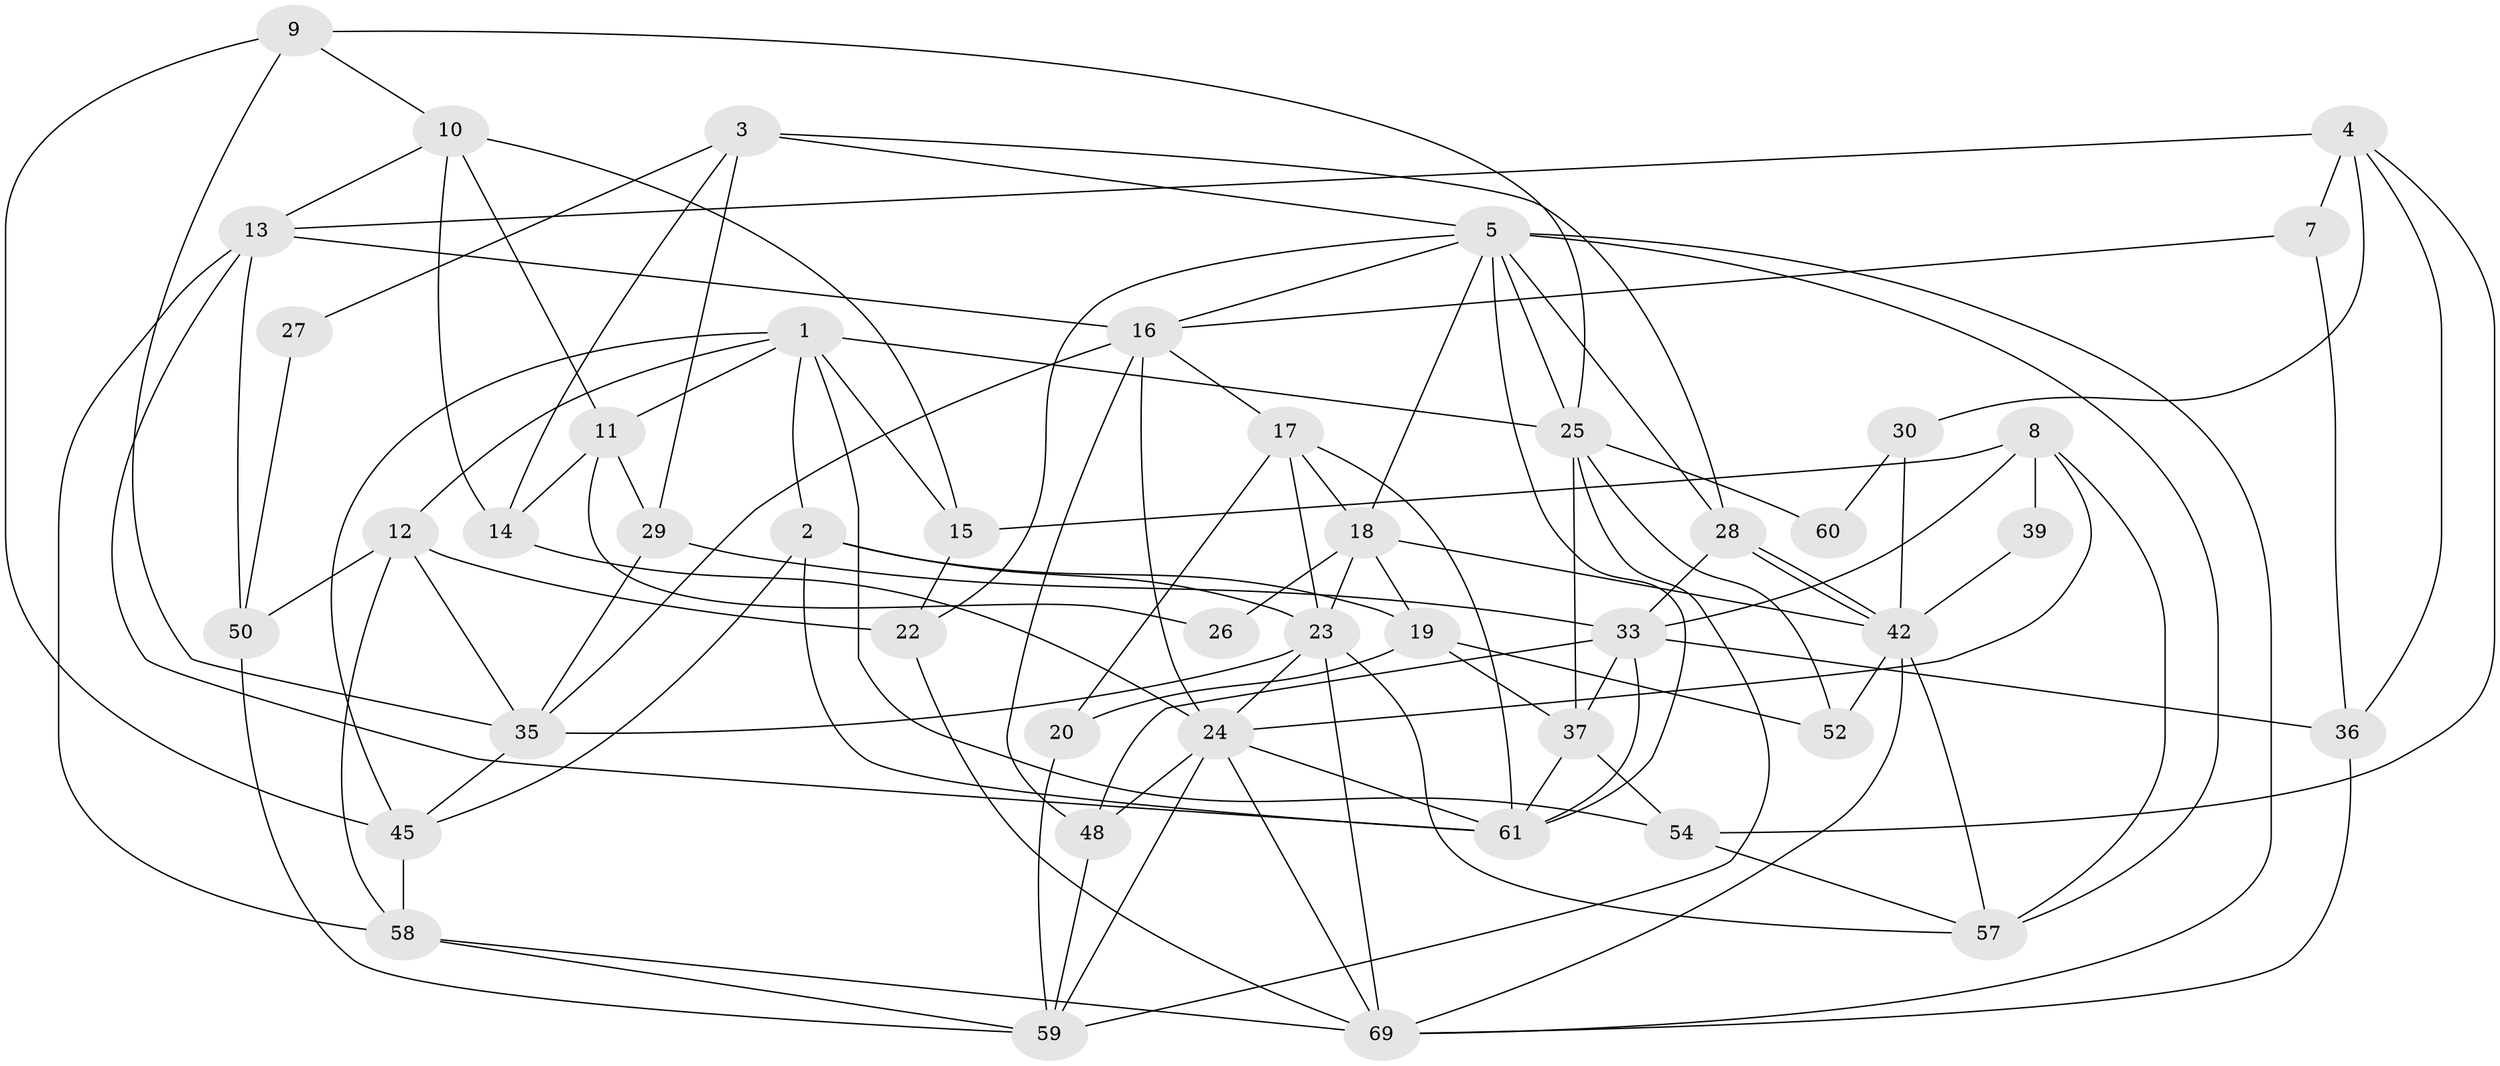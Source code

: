 // original degree distribution, {6: 0.12162162162162163, 4: 0.33783783783783783, 5: 0.17567567567567569, 3: 0.24324324324324326, 2: 0.10810810810810811, 7: 0.013513513513513514}
// Generated by graph-tools (version 1.1) at 2025/11/02/27/25 16:11:21]
// undirected, 45 vertices, 112 edges
graph export_dot {
graph [start="1"]
  node [color=gray90,style=filled];
  1 [super="+6"];
  2 [super="+49"];
  3 [super="+21"];
  4 [super="+32"];
  5 [super="+62"];
  7 [super="+38"];
  8 [super="+72"];
  9;
  10 [super="+31"];
  11 [super="+67"];
  12;
  13 [super="+40"];
  14;
  15 [super="+53"];
  16 [super="+44"];
  17 [super="+41"];
  18 [super="+55"];
  19 [super="+46"];
  20;
  22 [super="+51"];
  23 [super="+65"];
  24 [super="+56"];
  25 [super="+43"];
  26;
  27;
  28;
  29;
  30;
  33 [super="+34"];
  35 [super="+68"];
  36;
  37 [super="+47"];
  39;
  42 [super="+64"];
  45 [super="+71"];
  48;
  50;
  52;
  54;
  57 [super="+73"];
  58 [super="+63"];
  59 [super="+66"];
  60;
  61 [super="+74"];
  69 [super="+70"];
  1 -- 11;
  1 -- 15;
  1 -- 25 [weight=2];
  1 -- 54;
  1 -- 45;
  1 -- 2;
  1 -- 12;
  2 -- 45;
  2 -- 19;
  2 -- 61;
  2 -- 23;
  3 -- 29;
  3 -- 14;
  3 -- 27;
  3 -- 28;
  3 -- 5;
  4 -- 54;
  4 -- 7 [weight=2];
  4 -- 36;
  4 -- 13;
  4 -- 30;
  5 -- 57;
  5 -- 25;
  5 -- 69;
  5 -- 16;
  5 -- 18;
  5 -- 22;
  5 -- 28;
  5 -- 61;
  7 -- 36;
  7 -- 16;
  8 -- 39;
  8 -- 24;
  8 -- 33;
  8 -- 57;
  8 -- 15;
  9 -- 35;
  9 -- 45;
  9 -- 25;
  9 -- 10;
  10 -- 13;
  10 -- 14;
  10 -- 15;
  10 -- 11 [weight=2];
  11 -- 26;
  11 -- 29;
  11 -- 14;
  12 -- 22;
  12 -- 50;
  12 -- 58;
  12 -- 35;
  13 -- 58;
  13 -- 50;
  13 -- 61;
  13 -- 16;
  14 -- 24;
  15 -- 22;
  16 -- 48;
  16 -- 17;
  16 -- 35;
  16 -- 24 [weight=2];
  17 -- 20;
  17 -- 61;
  17 -- 23;
  17 -- 18;
  18 -- 42;
  18 -- 26;
  18 -- 23;
  18 -- 19;
  19 -- 20;
  19 -- 37;
  19 -- 52;
  20 -- 59;
  22 -- 69;
  23 -- 24;
  23 -- 35;
  23 -- 69;
  23 -- 57;
  24 -- 48;
  24 -- 61;
  24 -- 59;
  24 -- 69;
  25 -- 52;
  25 -- 59;
  25 -- 60;
  25 -- 37;
  27 -- 50;
  28 -- 42;
  28 -- 42;
  28 -- 33;
  29 -- 33;
  29 -- 35;
  30 -- 60;
  30 -- 42;
  33 -- 48;
  33 -- 36;
  33 -- 61;
  33 -- 37;
  35 -- 45;
  36 -- 69;
  37 -- 54;
  37 -- 61;
  39 -- 42;
  42 -- 52;
  42 -- 57;
  42 -- 69;
  45 -- 58;
  48 -- 59;
  50 -- 59;
  54 -- 57 [weight=2];
  58 -- 59;
  58 -- 69;
}
